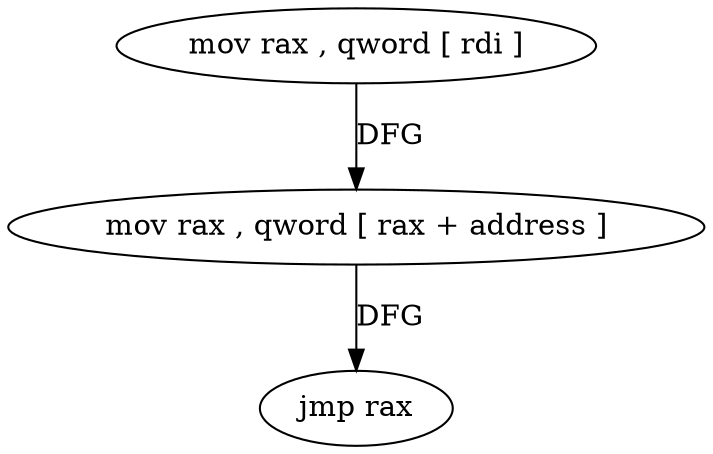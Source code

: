 digraph "func" {
"173280" [label = "mov rax , qword [ rdi ]" ]
"173283" [label = "mov rax , qword [ rax + address ]" ]
"173287" [label = "jmp rax" ]
"173280" -> "173283" [ label = "DFG" ]
"173283" -> "173287" [ label = "DFG" ]
}
